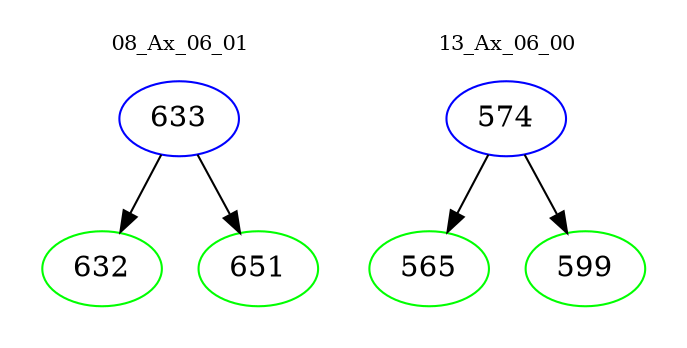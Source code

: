 digraph{
subgraph cluster_0 {
color = white
label = "08_Ax_06_01";
fontsize=10;
T0_633 [label="633", color="blue"]
T0_633 -> T0_632 [color="black"]
T0_632 [label="632", color="green"]
T0_633 -> T0_651 [color="black"]
T0_651 [label="651", color="green"]
}
subgraph cluster_1 {
color = white
label = "13_Ax_06_00";
fontsize=10;
T1_574 [label="574", color="blue"]
T1_574 -> T1_565 [color="black"]
T1_565 [label="565", color="green"]
T1_574 -> T1_599 [color="black"]
T1_599 [label="599", color="green"]
}
}
